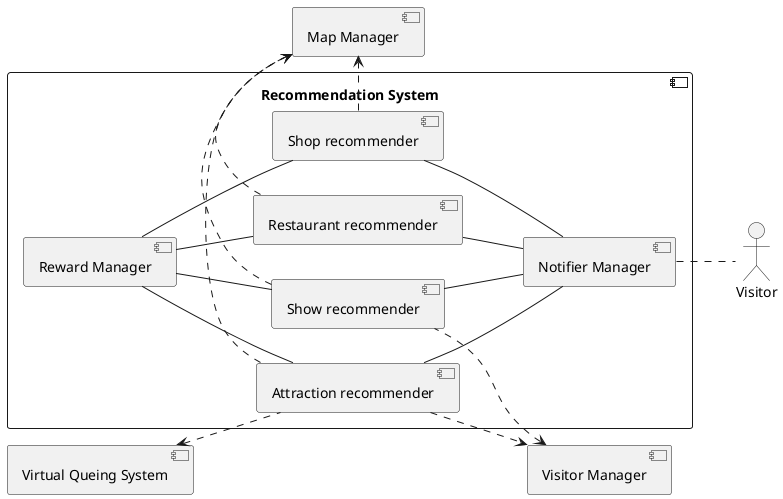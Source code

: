 @startuml recommender
left to right direction

component "Map Manager" as map_manager
component "Virtual Queing System" as virtual_queing
component "Visitor Manager" as visitor_manager

component "Recommendation System" {
    left to right direction
    component "Notifier Manager" as notifier_manager
    component "Shop recommender" as shop_recommender
    component "Attraction recommender" as attraction_recommender
    component "Show recommender" as show_recommender
    component "Restaurant recommender" as restaurant_recommender
    component "Reward Manager" as reward_manager
}

actor "Visitor" as visitor

attraction_recommender .up.> virtual_queing

visitor_manager <.up. attraction_recommender
show_recommender .up.> visitor_manager

shop_recommender .right.> map_manager
attraction_recommender .right.> map_manager
show_recommender .right.> map_manager
restaurant_recommender .right.> map_manager

reward_manager -- shop_recommender
reward_manager -- attraction_recommender
reward_manager -- show_recommender
reward_manager -- restaurant_recommender

shop_recommender -- notifier_manager
attraction_recommender -- notifier_manager
show_recommender -- notifier_manager
restaurant_recommender -- notifier_manager


notifier_manager .. visitor

@enduml